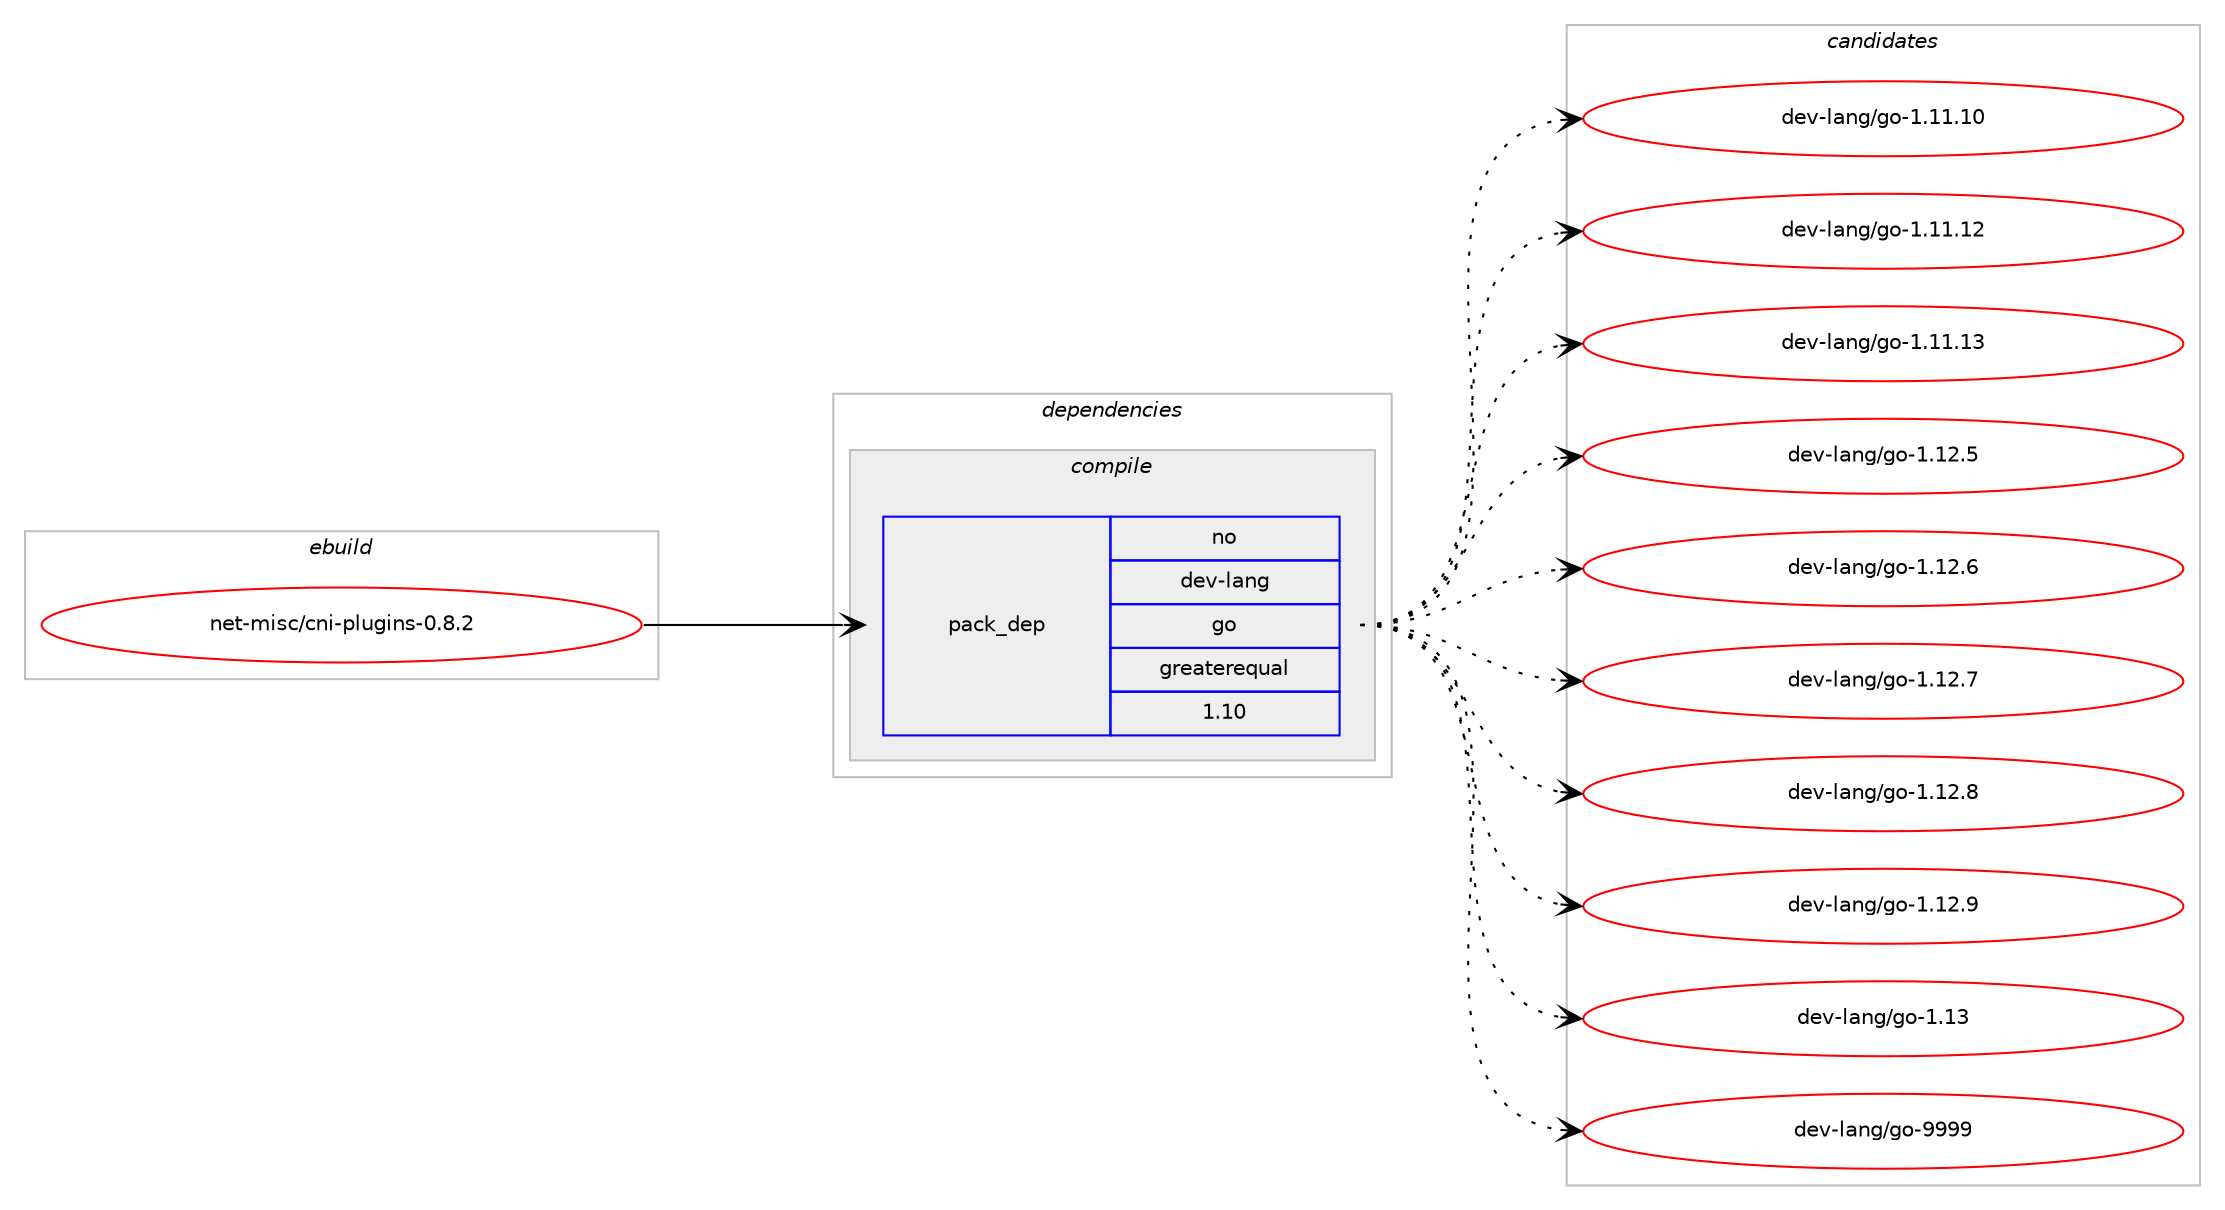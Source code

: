 digraph prolog {

# *************
# Graph options
# *************

newrank=true;
concentrate=true;
compound=true;
graph [rankdir=LR,fontname=Helvetica,fontsize=10,ranksep=1.5];#, ranksep=2.5, nodesep=0.2];
edge  [arrowhead=vee];
node  [fontname=Helvetica,fontsize=10];

# **********
# The ebuild
# **********

subgraph cluster_leftcol {
color=gray;
rank=same;
label=<<i>ebuild</i>>;
id [label="net-misc/cni-plugins-0.8.2", color=red, width=4, href="../net-misc/cni-plugins-0.8.2.svg"];
}

# ****************
# The dependencies
# ****************

subgraph cluster_midcol {
color=gray;
label=<<i>dependencies</i>>;
subgraph cluster_compile {
fillcolor="#eeeeee";
style=filled;
label=<<i>compile</i>>;
subgraph pack556 {
dependency718 [label=<<TABLE BORDER="0" CELLBORDER="1" CELLSPACING="0" CELLPADDING="4" WIDTH="220"><TR><TD ROWSPAN="6" CELLPADDING="30">pack_dep</TD></TR><TR><TD WIDTH="110">no</TD></TR><TR><TD>dev-lang</TD></TR><TR><TD>go</TD></TR><TR><TD>greaterequal</TD></TR><TR><TD>1.10</TD></TR></TABLE>>, shape=none, color=blue];
}
id:e -> dependency718:w [weight=20,style="solid",arrowhead="vee"];
}
subgraph cluster_compileandrun {
fillcolor="#eeeeee";
style=filled;
label=<<i>compile and run</i>>;
}
subgraph cluster_run {
fillcolor="#eeeeee";
style=filled;
label=<<i>run</i>>;
}
}

# **************
# The candidates
# **************

subgraph cluster_choices {
rank=same;
color=gray;
label=<<i>candidates</i>>;

subgraph choice556 {
color=black;
nodesep=1;
choice1001011184510897110103471031114549464949464948 [label="dev-lang/go-1.11.10", color=red, width=4,href="../dev-lang/go-1.11.10.svg"];
choice1001011184510897110103471031114549464949464950 [label="dev-lang/go-1.11.12", color=red, width=4,href="../dev-lang/go-1.11.12.svg"];
choice1001011184510897110103471031114549464949464951 [label="dev-lang/go-1.11.13", color=red, width=4,href="../dev-lang/go-1.11.13.svg"];
choice10010111845108971101034710311145494649504653 [label="dev-lang/go-1.12.5", color=red, width=4,href="../dev-lang/go-1.12.5.svg"];
choice10010111845108971101034710311145494649504654 [label="dev-lang/go-1.12.6", color=red, width=4,href="../dev-lang/go-1.12.6.svg"];
choice10010111845108971101034710311145494649504655 [label="dev-lang/go-1.12.7", color=red, width=4,href="../dev-lang/go-1.12.7.svg"];
choice10010111845108971101034710311145494649504656 [label="dev-lang/go-1.12.8", color=red, width=4,href="../dev-lang/go-1.12.8.svg"];
choice10010111845108971101034710311145494649504657 [label="dev-lang/go-1.12.9", color=red, width=4,href="../dev-lang/go-1.12.9.svg"];
choice1001011184510897110103471031114549464951 [label="dev-lang/go-1.13", color=red, width=4,href="../dev-lang/go-1.13.svg"];
choice1001011184510897110103471031114557575757 [label="dev-lang/go-9999", color=red, width=4,href="../dev-lang/go-9999.svg"];
dependency718:e -> choice1001011184510897110103471031114549464949464948:w [style=dotted,weight="100"];
dependency718:e -> choice1001011184510897110103471031114549464949464950:w [style=dotted,weight="100"];
dependency718:e -> choice1001011184510897110103471031114549464949464951:w [style=dotted,weight="100"];
dependency718:e -> choice10010111845108971101034710311145494649504653:w [style=dotted,weight="100"];
dependency718:e -> choice10010111845108971101034710311145494649504654:w [style=dotted,weight="100"];
dependency718:e -> choice10010111845108971101034710311145494649504655:w [style=dotted,weight="100"];
dependency718:e -> choice10010111845108971101034710311145494649504656:w [style=dotted,weight="100"];
dependency718:e -> choice10010111845108971101034710311145494649504657:w [style=dotted,weight="100"];
dependency718:e -> choice1001011184510897110103471031114549464951:w [style=dotted,weight="100"];
dependency718:e -> choice1001011184510897110103471031114557575757:w [style=dotted,weight="100"];
}
}

}
